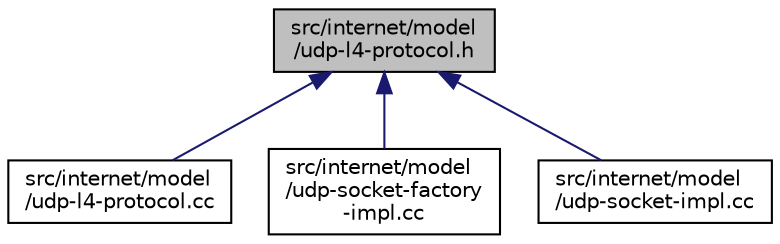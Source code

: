 digraph "src/internet/model/udp-l4-protocol.h"
{
 // LATEX_PDF_SIZE
  edge [fontname="Helvetica",fontsize="10",labelfontname="Helvetica",labelfontsize="10"];
  node [fontname="Helvetica",fontsize="10",shape=record];
  Node1 [label="src/internet/model\l/udp-l4-protocol.h",height=0.2,width=0.4,color="black", fillcolor="grey75", style="filled", fontcolor="black",tooltip=" "];
  Node1 -> Node2 [dir="back",color="midnightblue",fontsize="10",style="solid",fontname="Helvetica"];
  Node2 [label="src/internet/model\l/udp-l4-protocol.cc",height=0.2,width=0.4,color="black", fillcolor="white", style="filled",URL="$udp-l4-protocol_8cc.html",tooltip=" "];
  Node1 -> Node3 [dir="back",color="midnightblue",fontsize="10",style="solid",fontname="Helvetica"];
  Node3 [label="src/internet/model\l/udp-socket-factory\l-impl.cc",height=0.2,width=0.4,color="black", fillcolor="white", style="filled",URL="$udp-socket-factory-impl_8cc.html",tooltip=" "];
  Node1 -> Node4 [dir="back",color="midnightblue",fontsize="10",style="solid",fontname="Helvetica"];
  Node4 [label="src/internet/model\l/udp-socket-impl.cc",height=0.2,width=0.4,color="black", fillcolor="white", style="filled",URL="$udp-socket-impl_8cc.html",tooltip=" "];
}

